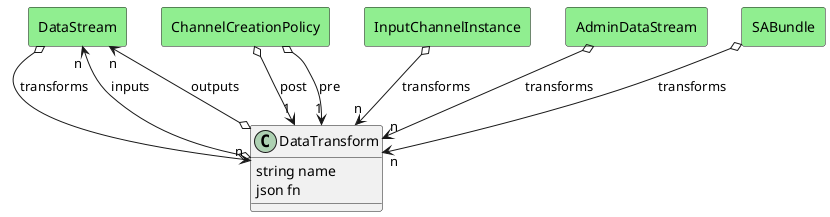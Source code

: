 @startuml

class "DataTransform" as Model {
 string name
 json fn

 
}

rectangle "DataStream" as DataStream #lightblue {
}

Model o--> "n" DataStream : inputs


rectangle "DataStream" as DataStream #lightblue {
}

Model o--> "n" DataStream : outputs




    rectangle "ChannelCreationPolicy" as ChannelCreationPolicy #lightgreen {
    }
    
        ChannelCreationPolicy   o--> "1" Model : "post"
    
    rectangle "ChannelCreationPolicy" as ChannelCreationPolicy #lightgreen {
    }
    
        ChannelCreationPolicy   o--> "1" Model : "pre"
    
    rectangle "DataStream" as DataStream #lightgreen {
    }
    
        DataStream   o--> "n" Model : "transforms"
    
    rectangle "InputChannelInstance" as InputChannelInstance #lightgreen {
    }
    
        InputChannelInstance   o--> "n" Model : "transforms"
    
    rectangle "AdminDataStream" as AdminDataStream #lightgreen {
    }
    
        AdminDataStream   o--> "n" Model : "transforms"
    
    rectangle "SABundle" as SABundle #lightgreen {
    }
    
        SABundle   o--> "n" Model : "transforms"
    

@enduml
